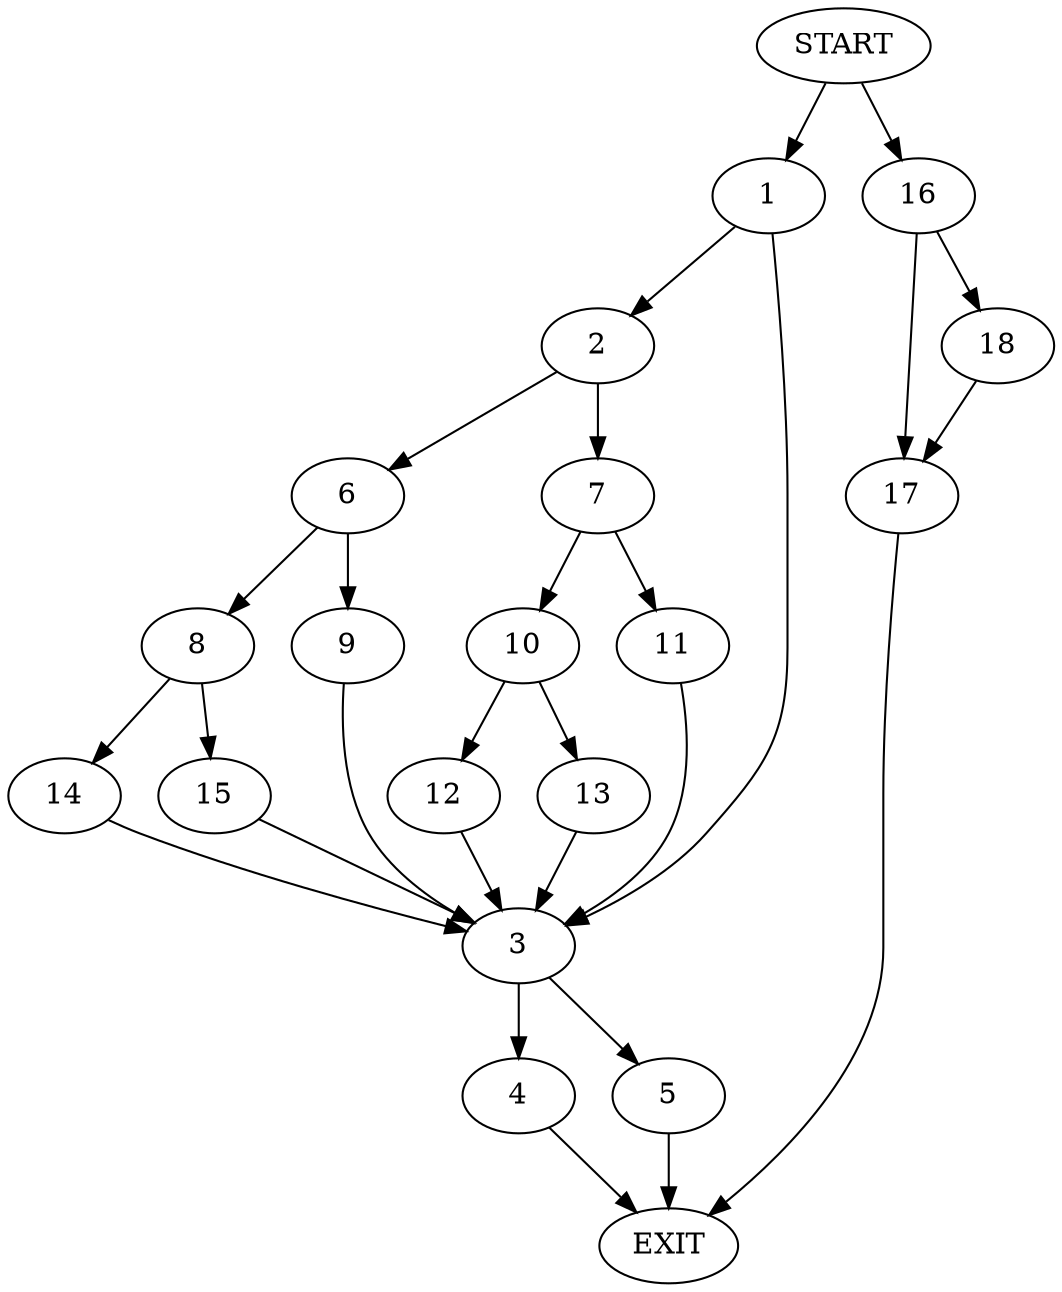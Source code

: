 digraph {
0 [label="START"]
19 [label="EXIT"]
0 -> 1
1 -> 2
1 -> 3
3 -> 4
3 -> 5
2 -> 6
2 -> 7
6 -> 8
6 -> 9
7 -> 10
7 -> 11
11 -> 3
10 -> 12
10 -> 13
13 -> 3
12 -> 3
9 -> 3
8 -> 14
8 -> 15
14 -> 3
15 -> 3
5 -> 19
4 -> 19
0 -> 16
16 -> 17
16 -> 18
18 -> 17
17 -> 19
}
